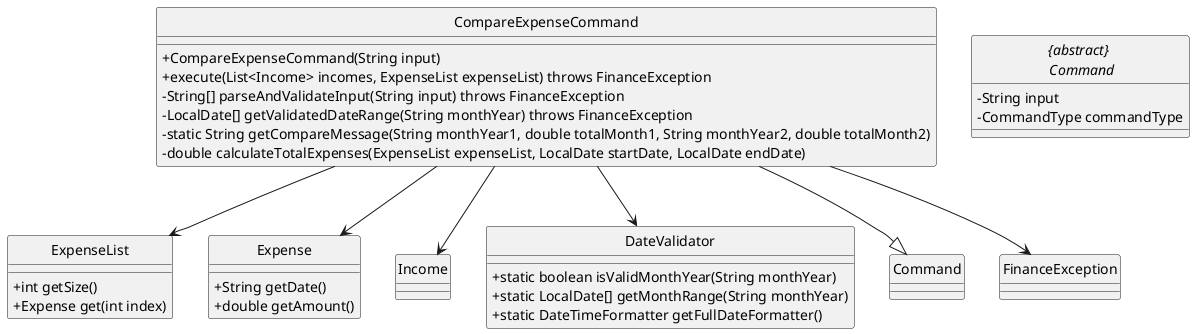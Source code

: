 @startuml

hide circle
skinparam classAttributeIconSize 0


class CompareExpenseCommand {
    + CompareExpenseCommand(String input)
    + execute(List<Income> incomes, ExpenseList expenseList) throws FinanceException
    - String[] parseAndValidateInput(String input) throws FinanceException
    - LocalDate[] getValidatedDateRange(String monthYear) throws FinanceException
    - static String getCompareMessage(String monthYear1, double totalMonth1, String monthYear2, double totalMonth2)
    - double calculateTotalExpenses(ExpenseList expenseList, LocalDate startDate, LocalDate endDate)
}

abstract class "{abstract} \n Command" {
    - String input
    - CommandType commandType
}

class ExpenseList {
    + int getSize()
    + Expense get(int index)
}

class Expense {
    + String getDate()
    + double getAmount()
}

class Income {}

class DateValidator {
    + static boolean isValidMonthYear(String monthYear)
    + static LocalDate[] getMonthRange(String monthYear)
    + static DateTimeFormatter getFullDateFormatter()
}


CompareExpenseCommand --|> Command
CompareExpenseCommand --> ExpenseList
CompareExpenseCommand --> Expense
CompareExpenseCommand --> Income
CompareExpenseCommand --> DateValidator
CompareExpenseCommand --> FinanceException
@enduml
